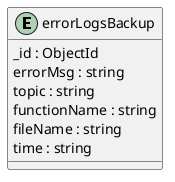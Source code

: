 @startuml errorLogsBackup_Diagram

entity "errorLogsBackup" as errorLogsBackup {
  _id : ObjectId
  errorMsg : string
  topic : string
  functionName : string
  fileName : string
  time : string
}

@enduml